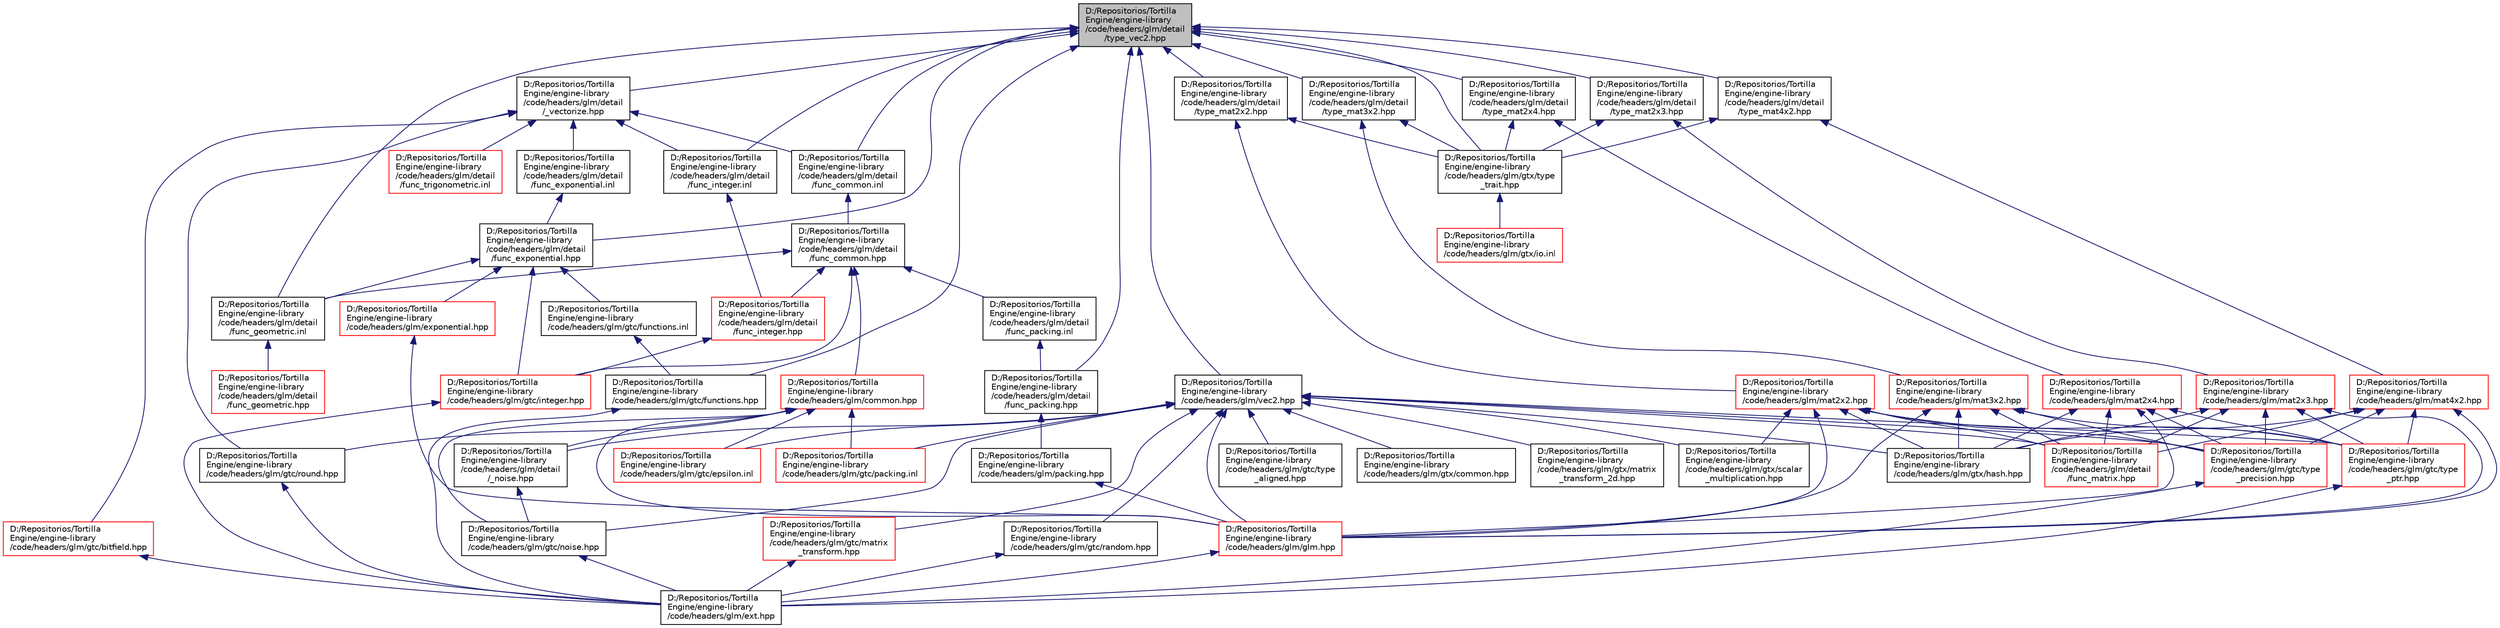 digraph "D:/Repositorios/TortillaEngine/engine-library/code/headers/glm/detail/type_vec2.hpp"
{
 // LATEX_PDF_SIZE
  edge [fontname="Helvetica",fontsize="10",labelfontname="Helvetica",labelfontsize="10"];
  node [fontname="Helvetica",fontsize="10",shape=record];
  Node1 [label="D:/Repositorios/Tortilla\lEngine/engine-library\l/code/headers/glm/detail\l/type_vec2.hpp",height=0.2,width=0.4,color="black", fillcolor="grey75", style="filled", fontcolor="black",tooltip=" "];
  Node1 -> Node2 [dir="back",color="midnightblue",fontsize="10",style="solid",fontname="Helvetica"];
  Node2 [label="D:/Repositorios/Tortilla\lEngine/engine-library\l/code/headers/glm/detail\l/func_common.inl",height=0.2,width=0.4,color="black", fillcolor="white", style="filled",URL="$func__common_8inl.html",tooltip=" "];
  Node2 -> Node3 [dir="back",color="midnightblue",fontsize="10",style="solid",fontname="Helvetica"];
  Node3 [label="D:/Repositorios/Tortilla\lEngine/engine-library\l/code/headers/glm/detail\l/func_common.hpp",height=0.2,width=0.4,color="black", fillcolor="white", style="filled",URL="$func__common_8hpp.html",tooltip=" "];
  Node3 -> Node4 [dir="back",color="midnightblue",fontsize="10",style="solid",fontname="Helvetica"];
  Node4 [label="D:/Repositorios/Tortilla\lEngine/engine-library\l/code/headers/glm/common.hpp",height=0.2,width=0.4,color="red", fillcolor="white", style="filled",URL="$common_8hpp.html",tooltip=" "];
  Node4 -> Node5 [dir="back",color="midnightblue",fontsize="10",style="solid",fontname="Helvetica"];
  Node5 [label="D:/Repositorios/Tortilla\lEngine/engine-library\l/code/headers/glm/detail\l/_noise.hpp",height=0.2,width=0.4,color="black", fillcolor="white", style="filled",URL="$__noise_8hpp.html",tooltip=" "];
  Node5 -> Node6 [dir="back",color="midnightblue",fontsize="10",style="solid",fontname="Helvetica"];
  Node6 [label="D:/Repositorios/Tortilla\lEngine/engine-library\l/code/headers/glm/gtc/noise.hpp",height=0.2,width=0.4,color="black", fillcolor="white", style="filled",URL="$noise_8hpp.html",tooltip=" "];
  Node6 -> Node7 [dir="back",color="midnightblue",fontsize="10",style="solid",fontname="Helvetica"];
  Node7 [label="D:/Repositorios/Tortilla\lEngine/engine-library\l/code/headers/glm/ext.hpp",height=0.2,width=0.4,color="black", fillcolor="white", style="filled",URL="$ext_8hpp.html",tooltip=" "];
  Node4 -> Node8 [dir="back",color="midnightblue",fontsize="10",style="solid",fontname="Helvetica"];
  Node8 [label="D:/Repositorios/Tortilla\lEngine/engine-library\l/code/headers/glm/glm.hpp",height=0.2,width=0.4,color="red", fillcolor="white", style="filled",URL="$glm_8hpp.html",tooltip=" "];
  Node8 -> Node7 [dir="back",color="midnightblue",fontsize="10",style="solid",fontname="Helvetica"];
  Node4 -> Node89 [dir="back",color="midnightblue",fontsize="10",style="solid",fontname="Helvetica"];
  Node89 [label="D:/Repositorios/Tortilla\lEngine/engine-library\l/code/headers/glm/gtc/epsilon.inl",height=0.2,width=0.4,color="red", fillcolor="white", style="filled",URL="$epsilon_8inl.html",tooltip=" "];
  Node4 -> Node6 [dir="back",color="midnightblue",fontsize="10",style="solid",fontname="Helvetica"];
  Node4 -> Node91 [dir="back",color="midnightblue",fontsize="10",style="solid",fontname="Helvetica"];
  Node91 [label="D:/Repositorios/Tortilla\lEngine/engine-library\l/code/headers/glm/gtc/packing.inl",height=0.2,width=0.4,color="red", fillcolor="white", style="filled",URL="$packing_8inl.html",tooltip=" "];
  Node4 -> Node92 [dir="back",color="midnightblue",fontsize="10",style="solid",fontname="Helvetica"];
  Node92 [label="D:/Repositorios/Tortilla\lEngine/engine-library\l/code/headers/glm/gtc/round.hpp",height=0.2,width=0.4,color="black", fillcolor="white", style="filled",URL="$round_8hpp.html",tooltip=" "];
  Node92 -> Node7 [dir="back",color="midnightblue",fontsize="10",style="solid",fontname="Helvetica"];
  Node3 -> Node95 [dir="back",color="midnightblue",fontsize="10",style="solid",fontname="Helvetica"];
  Node95 [label="D:/Repositorios/Tortilla\lEngine/engine-library\l/code/headers/glm/detail\l/func_geometric.inl",height=0.2,width=0.4,color="black", fillcolor="white", style="filled",URL="$func__geometric_8inl.html",tooltip=" "];
  Node95 -> Node96 [dir="back",color="midnightblue",fontsize="10",style="solid",fontname="Helvetica"];
  Node96 [label="D:/Repositorios/Tortilla\lEngine/engine-library\l/code/headers/glm/detail\l/func_geometric.hpp",height=0.2,width=0.4,color="red", fillcolor="white", style="filled",URL="$func__geometric_8hpp.html",tooltip=" "];
  Node3 -> Node125 [dir="back",color="midnightblue",fontsize="10",style="solid",fontname="Helvetica"];
  Node125 [label="D:/Repositorios/Tortilla\lEngine/engine-library\l/code/headers/glm/detail\l/func_integer.hpp",height=0.2,width=0.4,color="red", fillcolor="white", style="filled",URL="$func__integer_8hpp.html",tooltip=" "];
  Node125 -> Node127 [dir="back",color="midnightblue",fontsize="10",style="solid",fontname="Helvetica"];
  Node127 [label="D:/Repositorios/Tortilla\lEngine/engine-library\l/code/headers/glm/gtc/integer.hpp",height=0.2,width=0.4,color="red", fillcolor="white", style="filled",URL="$gtc_2integer_8hpp.html",tooltip=" "];
  Node127 -> Node7 [dir="back",color="midnightblue",fontsize="10",style="solid",fontname="Helvetica"];
  Node3 -> Node129 [dir="back",color="midnightblue",fontsize="10",style="solid",fontname="Helvetica"];
  Node129 [label="D:/Repositorios/Tortilla\lEngine/engine-library\l/code/headers/glm/detail\l/func_packing.inl",height=0.2,width=0.4,color="black", fillcolor="white", style="filled",URL="$func__packing_8inl.html",tooltip=" "];
  Node129 -> Node130 [dir="back",color="midnightblue",fontsize="10",style="solid",fontname="Helvetica"];
  Node130 [label="D:/Repositorios/Tortilla\lEngine/engine-library\l/code/headers/glm/detail\l/func_packing.hpp",height=0.2,width=0.4,color="black", fillcolor="white", style="filled",URL="$func__packing_8hpp.html",tooltip=" "];
  Node130 -> Node131 [dir="back",color="midnightblue",fontsize="10",style="solid",fontname="Helvetica"];
  Node131 [label="D:/Repositorios/Tortilla\lEngine/engine-library\l/code/headers/glm/packing.hpp",height=0.2,width=0.4,color="black", fillcolor="white", style="filled",URL="$packing_8hpp.html",tooltip=" "];
  Node131 -> Node8 [dir="back",color="midnightblue",fontsize="10",style="solid",fontname="Helvetica"];
  Node3 -> Node127 [dir="back",color="midnightblue",fontsize="10",style="solid",fontname="Helvetica"];
  Node1 -> Node132 [dir="back",color="midnightblue",fontsize="10",style="solid",fontname="Helvetica"];
  Node132 [label="D:/Repositorios/Tortilla\lEngine/engine-library\l/code/headers/glm/detail\l/_vectorize.hpp",height=0.2,width=0.4,color="black", fillcolor="white", style="filled",URL="$__vectorize_8hpp.html",tooltip=" "];
  Node132 -> Node2 [dir="back",color="midnightblue",fontsize="10",style="solid",fontname="Helvetica"];
  Node132 -> Node133 [dir="back",color="midnightblue",fontsize="10",style="solid",fontname="Helvetica"];
  Node133 [label="D:/Repositorios/Tortilla\lEngine/engine-library\l/code/headers/glm/detail\l/func_exponential.inl",height=0.2,width=0.4,color="black", fillcolor="white", style="filled",URL="$func__exponential_8inl.html",tooltip=" "];
  Node133 -> Node134 [dir="back",color="midnightblue",fontsize="10",style="solid",fontname="Helvetica"];
  Node134 [label="D:/Repositorios/Tortilla\lEngine/engine-library\l/code/headers/glm/detail\l/func_exponential.hpp",height=0.2,width=0.4,color="black", fillcolor="white", style="filled",URL="$func__exponential_8hpp.html",tooltip=" "];
  Node134 -> Node95 [dir="back",color="midnightblue",fontsize="10",style="solid",fontname="Helvetica"];
  Node134 -> Node135 [dir="back",color="midnightblue",fontsize="10",style="solid",fontname="Helvetica"];
  Node135 [label="D:/Repositorios/Tortilla\lEngine/engine-library\l/code/headers/glm/exponential.hpp",height=0.2,width=0.4,color="red", fillcolor="white", style="filled",URL="$exponential_8hpp.html",tooltip=" "];
  Node135 -> Node8 [dir="back",color="midnightblue",fontsize="10",style="solid",fontname="Helvetica"];
  Node134 -> Node137 [dir="back",color="midnightblue",fontsize="10",style="solid",fontname="Helvetica"];
  Node137 [label="D:/Repositorios/Tortilla\lEngine/engine-library\l/code/headers/glm/gtc/functions.inl",height=0.2,width=0.4,color="black", fillcolor="white", style="filled",URL="$functions_8inl.html",tooltip=" "];
  Node137 -> Node138 [dir="back",color="midnightblue",fontsize="10",style="solid",fontname="Helvetica"];
  Node138 [label="D:/Repositorios/Tortilla\lEngine/engine-library\l/code/headers/glm/gtc/functions.hpp",height=0.2,width=0.4,color="black", fillcolor="white", style="filled",URL="$functions_8hpp.html",tooltip=" "];
  Node138 -> Node7 [dir="back",color="midnightblue",fontsize="10",style="solid",fontname="Helvetica"];
  Node134 -> Node127 [dir="back",color="midnightblue",fontsize="10",style="solid",fontname="Helvetica"];
  Node132 -> Node139 [dir="back",color="midnightblue",fontsize="10",style="solid",fontname="Helvetica"];
  Node139 [label="D:/Repositorios/Tortilla\lEngine/engine-library\l/code/headers/glm/detail\l/func_integer.inl",height=0.2,width=0.4,color="black", fillcolor="white", style="filled",URL="$func__integer_8inl.html",tooltip=" "];
  Node139 -> Node125 [dir="back",color="midnightblue",fontsize="10",style="solid",fontname="Helvetica"];
  Node132 -> Node140 [dir="back",color="midnightblue",fontsize="10",style="solid",fontname="Helvetica"];
  Node140 [label="D:/Repositorios/Tortilla\lEngine/engine-library\l/code/headers/glm/detail\l/func_trigonometric.inl",height=0.2,width=0.4,color="red", fillcolor="white", style="filled",URL="$func__trigonometric_8inl.html",tooltip=" "];
  Node132 -> Node146 [dir="back",color="midnightblue",fontsize="10",style="solid",fontname="Helvetica"];
  Node146 [label="D:/Repositorios/Tortilla\lEngine/engine-library\l/code/headers/glm/gtc/bitfield.hpp",height=0.2,width=0.4,color="red", fillcolor="white", style="filled",URL="$bitfield_8hpp.html",tooltip=" "];
  Node146 -> Node7 [dir="back",color="midnightblue",fontsize="10",style="solid",fontname="Helvetica"];
  Node132 -> Node92 [dir="back",color="midnightblue",fontsize="10",style="solid",fontname="Helvetica"];
  Node1 -> Node148 [dir="back",color="midnightblue",fontsize="10",style="solid",fontname="Helvetica"];
  Node148 [label="D:/Repositorios/Tortilla\lEngine/engine-library\l/code/headers/glm/vec2.hpp",height=0.2,width=0.4,color="black", fillcolor="white", style="filled",URL="$vec2_8hpp.html",tooltip=" "];
  Node148 -> Node5 [dir="back",color="midnightblue",fontsize="10",style="solid",fontname="Helvetica"];
  Node148 -> Node99 [dir="back",color="midnightblue",fontsize="10",style="solid",fontname="Helvetica"];
  Node99 [label="D:/Repositorios/Tortilla\lEngine/engine-library\l/code/headers/glm/detail\l/func_matrix.hpp",height=0.2,width=0.4,color="red", fillcolor="white", style="filled",URL="$func__matrix_8hpp.html",tooltip=" "];
  Node148 -> Node8 [dir="back",color="midnightblue",fontsize="10",style="solid",fontname="Helvetica"];
  Node148 -> Node89 [dir="back",color="midnightblue",fontsize="10",style="solid",fontname="Helvetica"];
  Node148 -> Node117 [dir="back",color="midnightblue",fontsize="10",style="solid",fontname="Helvetica"];
  Node117 [label="D:/Repositorios/Tortilla\lEngine/engine-library\l/code/headers/glm/gtc/matrix\l_transform.hpp",height=0.2,width=0.4,color="red", fillcolor="white", style="filled",URL="$matrix__transform_8hpp.html",tooltip=" "];
  Node117 -> Node7 [dir="back",color="midnightblue",fontsize="10",style="solid",fontname="Helvetica"];
  Node148 -> Node6 [dir="back",color="midnightblue",fontsize="10",style="solid",fontname="Helvetica"];
  Node148 -> Node11 [dir="back",color="midnightblue",fontsize="10",style="solid",fontname="Helvetica"];
  Node11 [label="D:/Repositorios/Tortilla\lEngine/engine-library\l/code/headers/glm/gtc/type\l_precision.hpp",height=0.2,width=0.4,color="red", fillcolor="white", style="filled",URL="$type__precision_8hpp.html",tooltip=" "];
  Node11 -> Node7 [dir="back",color="midnightblue",fontsize="10",style="solid",fontname="Helvetica"];
  Node148 -> Node91 [dir="back",color="midnightblue",fontsize="10",style="solid",fontname="Helvetica"];
  Node148 -> Node122 [dir="back",color="midnightblue",fontsize="10",style="solid",fontname="Helvetica"];
  Node122 [label="D:/Repositorios/Tortilla\lEngine/engine-library\l/code/headers/glm/gtc/random.hpp",height=0.2,width=0.4,color="black", fillcolor="white", style="filled",URL="$random_8hpp.html",tooltip=" "];
  Node122 -> Node7 [dir="back",color="midnightblue",fontsize="10",style="solid",fontname="Helvetica"];
  Node148 -> Node105 [dir="back",color="midnightblue",fontsize="10",style="solid",fontname="Helvetica"];
  Node105 [label="D:/Repositorios/Tortilla\lEngine/engine-library\l/code/headers/glm/gtc/type\l_ptr.hpp",height=0.2,width=0.4,color="red", fillcolor="white", style="filled",URL="$type__ptr_8hpp.html",tooltip=" "];
  Node105 -> Node7 [dir="back",color="midnightblue",fontsize="10",style="solid",fontname="Helvetica"];
  Node148 -> Node17 [dir="back",color="midnightblue",fontsize="10",style="solid",fontname="Helvetica"];
  Node17 [label="D:/Repositorios/Tortilla\lEngine/engine-library\l/code/headers/glm/gtc/type\l_aligned.hpp",height=0.2,width=0.4,color="black", fillcolor="white", style="filled",URL="$gtc_2type__aligned_8hpp.html",tooltip=" "];
  Node148 -> Node18 [dir="back",color="midnightblue",fontsize="10",style="solid",fontname="Helvetica"];
  Node18 [label="D:/Repositorios/Tortilla\lEngine/engine-library\l/code/headers/glm/gtx/common.hpp",height=0.2,width=0.4,color="black", fillcolor="white", style="filled",URL="$gtx_2common_8hpp.html",tooltip=" "];
  Node148 -> Node19 [dir="back",color="midnightblue",fontsize="10",style="solid",fontname="Helvetica"];
  Node19 [label="D:/Repositorios/Tortilla\lEngine/engine-library\l/code/headers/glm/gtx/hash.hpp",height=0.2,width=0.4,color="black", fillcolor="white", style="filled",URL="$hash_8hpp.html",tooltip=" "];
  Node148 -> Node113 [dir="back",color="midnightblue",fontsize="10",style="solid",fontname="Helvetica"];
  Node113 [label="D:/Repositorios/Tortilla\lEngine/engine-library\l/code/headers/glm/gtx/matrix\l_transform_2d.hpp",height=0.2,width=0.4,color="black", fillcolor="white", style="filled",URL="$matrix__transform__2d_8hpp.html",tooltip=" "];
  Node148 -> Node106 [dir="back",color="midnightblue",fontsize="10",style="solid",fontname="Helvetica"];
  Node106 [label="D:/Repositorios/Tortilla\lEngine/engine-library\l/code/headers/glm/gtx/scalar\l_multiplication.hpp",height=0.2,width=0.4,color="black", fillcolor="white", style="filled",URL="$scalar__multiplication_8hpp.html",tooltip="Enables scalar multiplication for all types."];
  Node1 -> Node134 [dir="back",color="midnightblue",fontsize="10",style="solid",fontname="Helvetica"];
  Node1 -> Node95 [dir="back",color="midnightblue",fontsize="10",style="solid",fontname="Helvetica"];
  Node1 -> Node139 [dir="back",color="midnightblue",fontsize="10",style="solid",fontname="Helvetica"];
  Node1 -> Node101 [dir="back",color="midnightblue",fontsize="10",style="solid",fontname="Helvetica"];
  Node101 [label="D:/Repositorios/Tortilla\lEngine/engine-library\l/code/headers/glm/detail\l/type_mat2x2.hpp",height=0.2,width=0.4,color="black", fillcolor="white", style="filled",URL="$type__mat2x2_8hpp.html",tooltip=" "];
  Node101 -> Node102 [dir="back",color="midnightblue",fontsize="10",style="solid",fontname="Helvetica"];
  Node102 [label="D:/Repositorios/Tortilla\lEngine/engine-library\l/code/headers/glm/mat2x2.hpp",height=0.2,width=0.4,color="red", fillcolor="white", style="filled",URL="$mat2x2_8hpp.html",tooltip=" "];
  Node102 -> Node99 [dir="back",color="midnightblue",fontsize="10",style="solid",fontname="Helvetica"];
  Node102 -> Node8 [dir="back",color="midnightblue",fontsize="10",style="solid",fontname="Helvetica"];
  Node102 -> Node11 [dir="back",color="midnightblue",fontsize="10",style="solid",fontname="Helvetica"];
  Node102 -> Node105 [dir="back",color="midnightblue",fontsize="10",style="solid",fontname="Helvetica"];
  Node102 -> Node19 [dir="back",color="midnightblue",fontsize="10",style="solid",fontname="Helvetica"];
  Node102 -> Node106 [dir="back",color="midnightblue",fontsize="10",style="solid",fontname="Helvetica"];
  Node101 -> Node30 [dir="back",color="midnightblue",fontsize="10",style="solid",fontname="Helvetica"];
  Node30 [label="D:/Repositorios/Tortilla\lEngine/engine-library\l/code/headers/glm/gtx/type\l_trait.hpp",height=0.2,width=0.4,color="black", fillcolor="white", style="filled",URL="$type__trait_8hpp.html",tooltip=" "];
  Node30 -> Node31 [dir="back",color="midnightblue",fontsize="10",style="solid",fontname="Helvetica"];
  Node31 [label="D:/Repositorios/Tortilla\lEngine/engine-library\l/code/headers/glm/gtx/io.inl",height=0.2,width=0.4,color="red", fillcolor="white", style="filled",URL="$io_8inl.html",tooltip=" "];
  Node1 -> Node149 [dir="back",color="midnightblue",fontsize="10",style="solid",fontname="Helvetica"];
  Node149 [label="D:/Repositorios/Tortilla\lEngine/engine-library\l/code/headers/glm/detail\l/type_mat2x3.hpp",height=0.2,width=0.4,color="black", fillcolor="white", style="filled",URL="$type__mat2x3_8hpp.html",tooltip=" "];
  Node149 -> Node150 [dir="back",color="midnightblue",fontsize="10",style="solid",fontname="Helvetica"];
  Node150 [label="D:/Repositorios/Tortilla\lEngine/engine-library\l/code/headers/glm/mat2x3.hpp",height=0.2,width=0.4,color="red", fillcolor="white", style="filled",URL="$mat2x3_8hpp.html",tooltip=" "];
  Node150 -> Node99 [dir="back",color="midnightblue",fontsize="10",style="solid",fontname="Helvetica"];
  Node150 -> Node8 [dir="back",color="midnightblue",fontsize="10",style="solid",fontname="Helvetica"];
  Node150 -> Node11 [dir="back",color="midnightblue",fontsize="10",style="solid",fontname="Helvetica"];
  Node150 -> Node105 [dir="back",color="midnightblue",fontsize="10",style="solid",fontname="Helvetica"];
  Node150 -> Node19 [dir="back",color="midnightblue",fontsize="10",style="solid",fontname="Helvetica"];
  Node149 -> Node30 [dir="back",color="midnightblue",fontsize="10",style="solid",fontname="Helvetica"];
  Node1 -> Node151 [dir="back",color="midnightblue",fontsize="10",style="solid",fontname="Helvetica"];
  Node151 [label="D:/Repositorios/Tortilla\lEngine/engine-library\l/code/headers/glm/detail\l/type_mat2x4.hpp",height=0.2,width=0.4,color="black", fillcolor="white", style="filled",URL="$type__mat2x4_8hpp.html",tooltip=" "];
  Node151 -> Node152 [dir="back",color="midnightblue",fontsize="10",style="solid",fontname="Helvetica"];
  Node152 [label="D:/Repositorios/Tortilla\lEngine/engine-library\l/code/headers/glm/mat2x4.hpp",height=0.2,width=0.4,color="red", fillcolor="white", style="filled",URL="$mat2x4_8hpp.html",tooltip=" "];
  Node152 -> Node99 [dir="back",color="midnightblue",fontsize="10",style="solid",fontname="Helvetica"];
  Node152 -> Node8 [dir="back",color="midnightblue",fontsize="10",style="solid",fontname="Helvetica"];
  Node152 -> Node11 [dir="back",color="midnightblue",fontsize="10",style="solid",fontname="Helvetica"];
  Node152 -> Node105 [dir="back",color="midnightblue",fontsize="10",style="solid",fontname="Helvetica"];
  Node152 -> Node19 [dir="back",color="midnightblue",fontsize="10",style="solid",fontname="Helvetica"];
  Node151 -> Node30 [dir="back",color="midnightblue",fontsize="10",style="solid",fontname="Helvetica"];
  Node1 -> Node153 [dir="back",color="midnightblue",fontsize="10",style="solid",fontname="Helvetica"];
  Node153 [label="D:/Repositorios/Tortilla\lEngine/engine-library\l/code/headers/glm/detail\l/type_mat3x2.hpp",height=0.2,width=0.4,color="black", fillcolor="white", style="filled",URL="$type__mat3x2_8hpp.html",tooltip=" "];
  Node153 -> Node154 [dir="back",color="midnightblue",fontsize="10",style="solid",fontname="Helvetica"];
  Node154 [label="D:/Repositorios/Tortilla\lEngine/engine-library\l/code/headers/glm/mat3x2.hpp",height=0.2,width=0.4,color="red", fillcolor="white", style="filled",URL="$mat3x2_8hpp.html",tooltip=" "];
  Node154 -> Node99 [dir="back",color="midnightblue",fontsize="10",style="solid",fontname="Helvetica"];
  Node154 -> Node8 [dir="back",color="midnightblue",fontsize="10",style="solid",fontname="Helvetica"];
  Node154 -> Node11 [dir="back",color="midnightblue",fontsize="10",style="solid",fontname="Helvetica"];
  Node154 -> Node105 [dir="back",color="midnightblue",fontsize="10",style="solid",fontname="Helvetica"];
  Node154 -> Node19 [dir="back",color="midnightblue",fontsize="10",style="solid",fontname="Helvetica"];
  Node153 -> Node30 [dir="back",color="midnightblue",fontsize="10",style="solid",fontname="Helvetica"];
  Node1 -> Node155 [dir="back",color="midnightblue",fontsize="10",style="solid",fontname="Helvetica"];
  Node155 [label="D:/Repositorios/Tortilla\lEngine/engine-library\l/code/headers/glm/detail\l/type_mat4x2.hpp",height=0.2,width=0.4,color="black", fillcolor="white", style="filled",URL="$type__mat4x2_8hpp.html",tooltip=" "];
  Node155 -> Node156 [dir="back",color="midnightblue",fontsize="10",style="solid",fontname="Helvetica"];
  Node156 [label="D:/Repositorios/Tortilla\lEngine/engine-library\l/code/headers/glm/mat4x2.hpp",height=0.2,width=0.4,color="red", fillcolor="white", style="filled",URL="$mat4x2_8hpp.html",tooltip=" "];
  Node156 -> Node99 [dir="back",color="midnightblue",fontsize="10",style="solid",fontname="Helvetica"];
  Node156 -> Node8 [dir="back",color="midnightblue",fontsize="10",style="solid",fontname="Helvetica"];
  Node156 -> Node11 [dir="back",color="midnightblue",fontsize="10",style="solid",fontname="Helvetica"];
  Node156 -> Node105 [dir="back",color="midnightblue",fontsize="10",style="solid",fontname="Helvetica"];
  Node156 -> Node19 [dir="back",color="midnightblue",fontsize="10",style="solid",fontname="Helvetica"];
  Node155 -> Node30 [dir="back",color="midnightblue",fontsize="10",style="solid",fontname="Helvetica"];
  Node1 -> Node130 [dir="back",color="midnightblue",fontsize="10",style="solid",fontname="Helvetica"];
  Node1 -> Node138 [dir="back",color="midnightblue",fontsize="10",style="solid",fontname="Helvetica"];
  Node1 -> Node30 [dir="back",color="midnightblue",fontsize="10",style="solid",fontname="Helvetica"];
}
